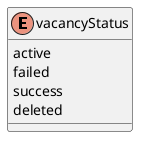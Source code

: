 @startuml "enum for vacancy status"
    enum vacancyStatus {
        active
        failed
        success
        deleted
    }
@enduml